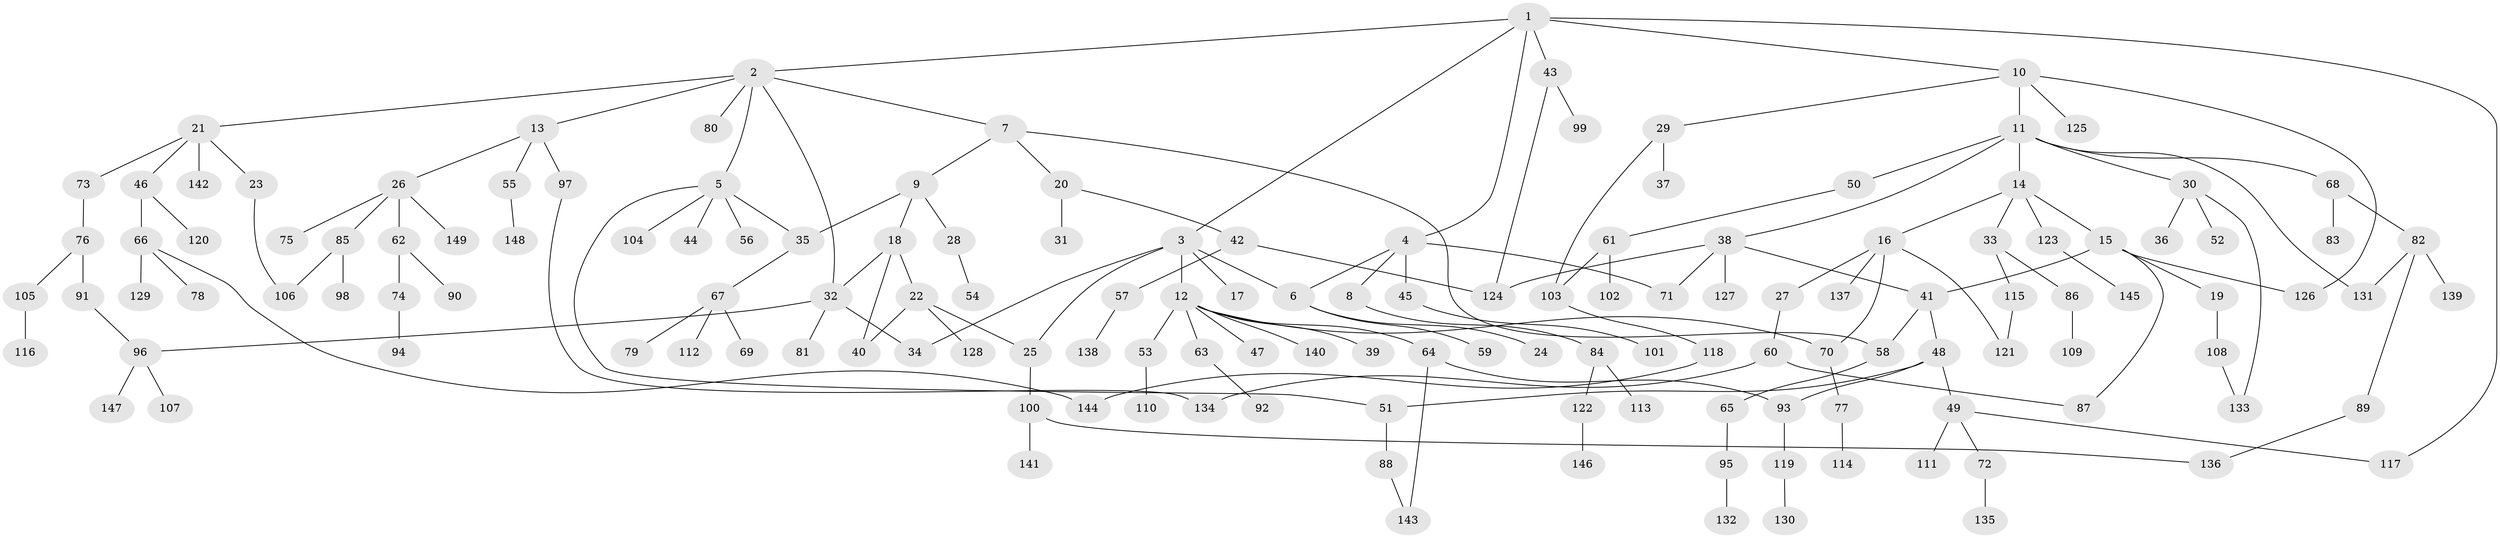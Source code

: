 // Generated by graph-tools (version 1.1) at 2025/42/03/09/25 04:42:58]
// undirected, 149 vertices, 175 edges
graph export_dot {
graph [start="1"]
  node [color=gray90,style=filled];
  1;
  2;
  3;
  4;
  5;
  6;
  7;
  8;
  9;
  10;
  11;
  12;
  13;
  14;
  15;
  16;
  17;
  18;
  19;
  20;
  21;
  22;
  23;
  24;
  25;
  26;
  27;
  28;
  29;
  30;
  31;
  32;
  33;
  34;
  35;
  36;
  37;
  38;
  39;
  40;
  41;
  42;
  43;
  44;
  45;
  46;
  47;
  48;
  49;
  50;
  51;
  52;
  53;
  54;
  55;
  56;
  57;
  58;
  59;
  60;
  61;
  62;
  63;
  64;
  65;
  66;
  67;
  68;
  69;
  70;
  71;
  72;
  73;
  74;
  75;
  76;
  77;
  78;
  79;
  80;
  81;
  82;
  83;
  84;
  85;
  86;
  87;
  88;
  89;
  90;
  91;
  92;
  93;
  94;
  95;
  96;
  97;
  98;
  99;
  100;
  101;
  102;
  103;
  104;
  105;
  106;
  107;
  108;
  109;
  110;
  111;
  112;
  113;
  114;
  115;
  116;
  117;
  118;
  119;
  120;
  121;
  122;
  123;
  124;
  125;
  126;
  127;
  128;
  129;
  130;
  131;
  132;
  133;
  134;
  135;
  136;
  137;
  138;
  139;
  140;
  141;
  142;
  143;
  144;
  145;
  146;
  147;
  148;
  149;
  1 -- 2;
  1 -- 3;
  1 -- 4;
  1 -- 10;
  1 -- 43;
  1 -- 117;
  2 -- 5;
  2 -- 7;
  2 -- 13;
  2 -- 21;
  2 -- 80;
  2 -- 32;
  3 -- 12;
  3 -- 17;
  3 -- 25;
  3 -- 6;
  3 -- 34;
  4 -- 6;
  4 -- 8;
  4 -- 45;
  4 -- 71;
  5 -- 35;
  5 -- 44;
  5 -- 51;
  5 -- 56;
  5 -- 104;
  6 -- 24;
  6 -- 59;
  7 -- 9;
  7 -- 20;
  7 -- 58;
  8 -- 84;
  9 -- 18;
  9 -- 28;
  9 -- 35;
  10 -- 11;
  10 -- 29;
  10 -- 125;
  10 -- 126;
  11 -- 14;
  11 -- 30;
  11 -- 38;
  11 -- 50;
  11 -- 68;
  11 -- 131;
  12 -- 39;
  12 -- 47;
  12 -- 53;
  12 -- 63;
  12 -- 64;
  12 -- 70;
  12 -- 140;
  13 -- 26;
  13 -- 55;
  13 -- 97;
  14 -- 15;
  14 -- 16;
  14 -- 33;
  14 -- 123;
  15 -- 19;
  15 -- 87;
  15 -- 126;
  15 -- 41;
  16 -- 27;
  16 -- 121;
  16 -- 137;
  16 -- 70;
  18 -- 22;
  18 -- 32;
  18 -- 40;
  19 -- 108;
  20 -- 31;
  20 -- 42;
  21 -- 23;
  21 -- 46;
  21 -- 73;
  21 -- 142;
  22 -- 25;
  22 -- 128;
  22 -- 40;
  23 -- 106;
  25 -- 100;
  26 -- 62;
  26 -- 75;
  26 -- 85;
  26 -- 149;
  27 -- 60;
  28 -- 54;
  29 -- 37;
  29 -- 103;
  30 -- 36;
  30 -- 52;
  30 -- 133;
  32 -- 34;
  32 -- 81;
  32 -- 96;
  33 -- 86;
  33 -- 115;
  35 -- 67;
  38 -- 41;
  38 -- 71;
  38 -- 127;
  38 -- 124;
  41 -- 48;
  41 -- 58;
  42 -- 57;
  42 -- 124;
  43 -- 99;
  43 -- 124;
  45 -- 101;
  46 -- 66;
  46 -- 120;
  48 -- 49;
  48 -- 93;
  48 -- 51;
  49 -- 72;
  49 -- 111;
  49 -- 117;
  50 -- 61;
  51 -- 88;
  53 -- 110;
  55 -- 148;
  57 -- 138;
  58 -- 65;
  60 -- 87;
  60 -- 134;
  61 -- 102;
  61 -- 103;
  62 -- 74;
  62 -- 90;
  63 -- 92;
  64 -- 93;
  64 -- 143;
  65 -- 95;
  66 -- 78;
  66 -- 129;
  66 -- 144;
  67 -- 69;
  67 -- 79;
  67 -- 112;
  68 -- 82;
  68 -- 83;
  70 -- 77;
  72 -- 135;
  73 -- 76;
  74 -- 94;
  76 -- 91;
  76 -- 105;
  77 -- 114;
  82 -- 89;
  82 -- 139;
  82 -- 131;
  84 -- 113;
  84 -- 122;
  85 -- 98;
  85 -- 106;
  86 -- 109;
  88 -- 143;
  89 -- 136;
  91 -- 96;
  93 -- 119;
  95 -- 132;
  96 -- 107;
  96 -- 147;
  97 -- 134;
  100 -- 141;
  100 -- 136;
  103 -- 118;
  105 -- 116;
  108 -- 133;
  115 -- 121;
  118 -- 144;
  119 -- 130;
  122 -- 146;
  123 -- 145;
}
